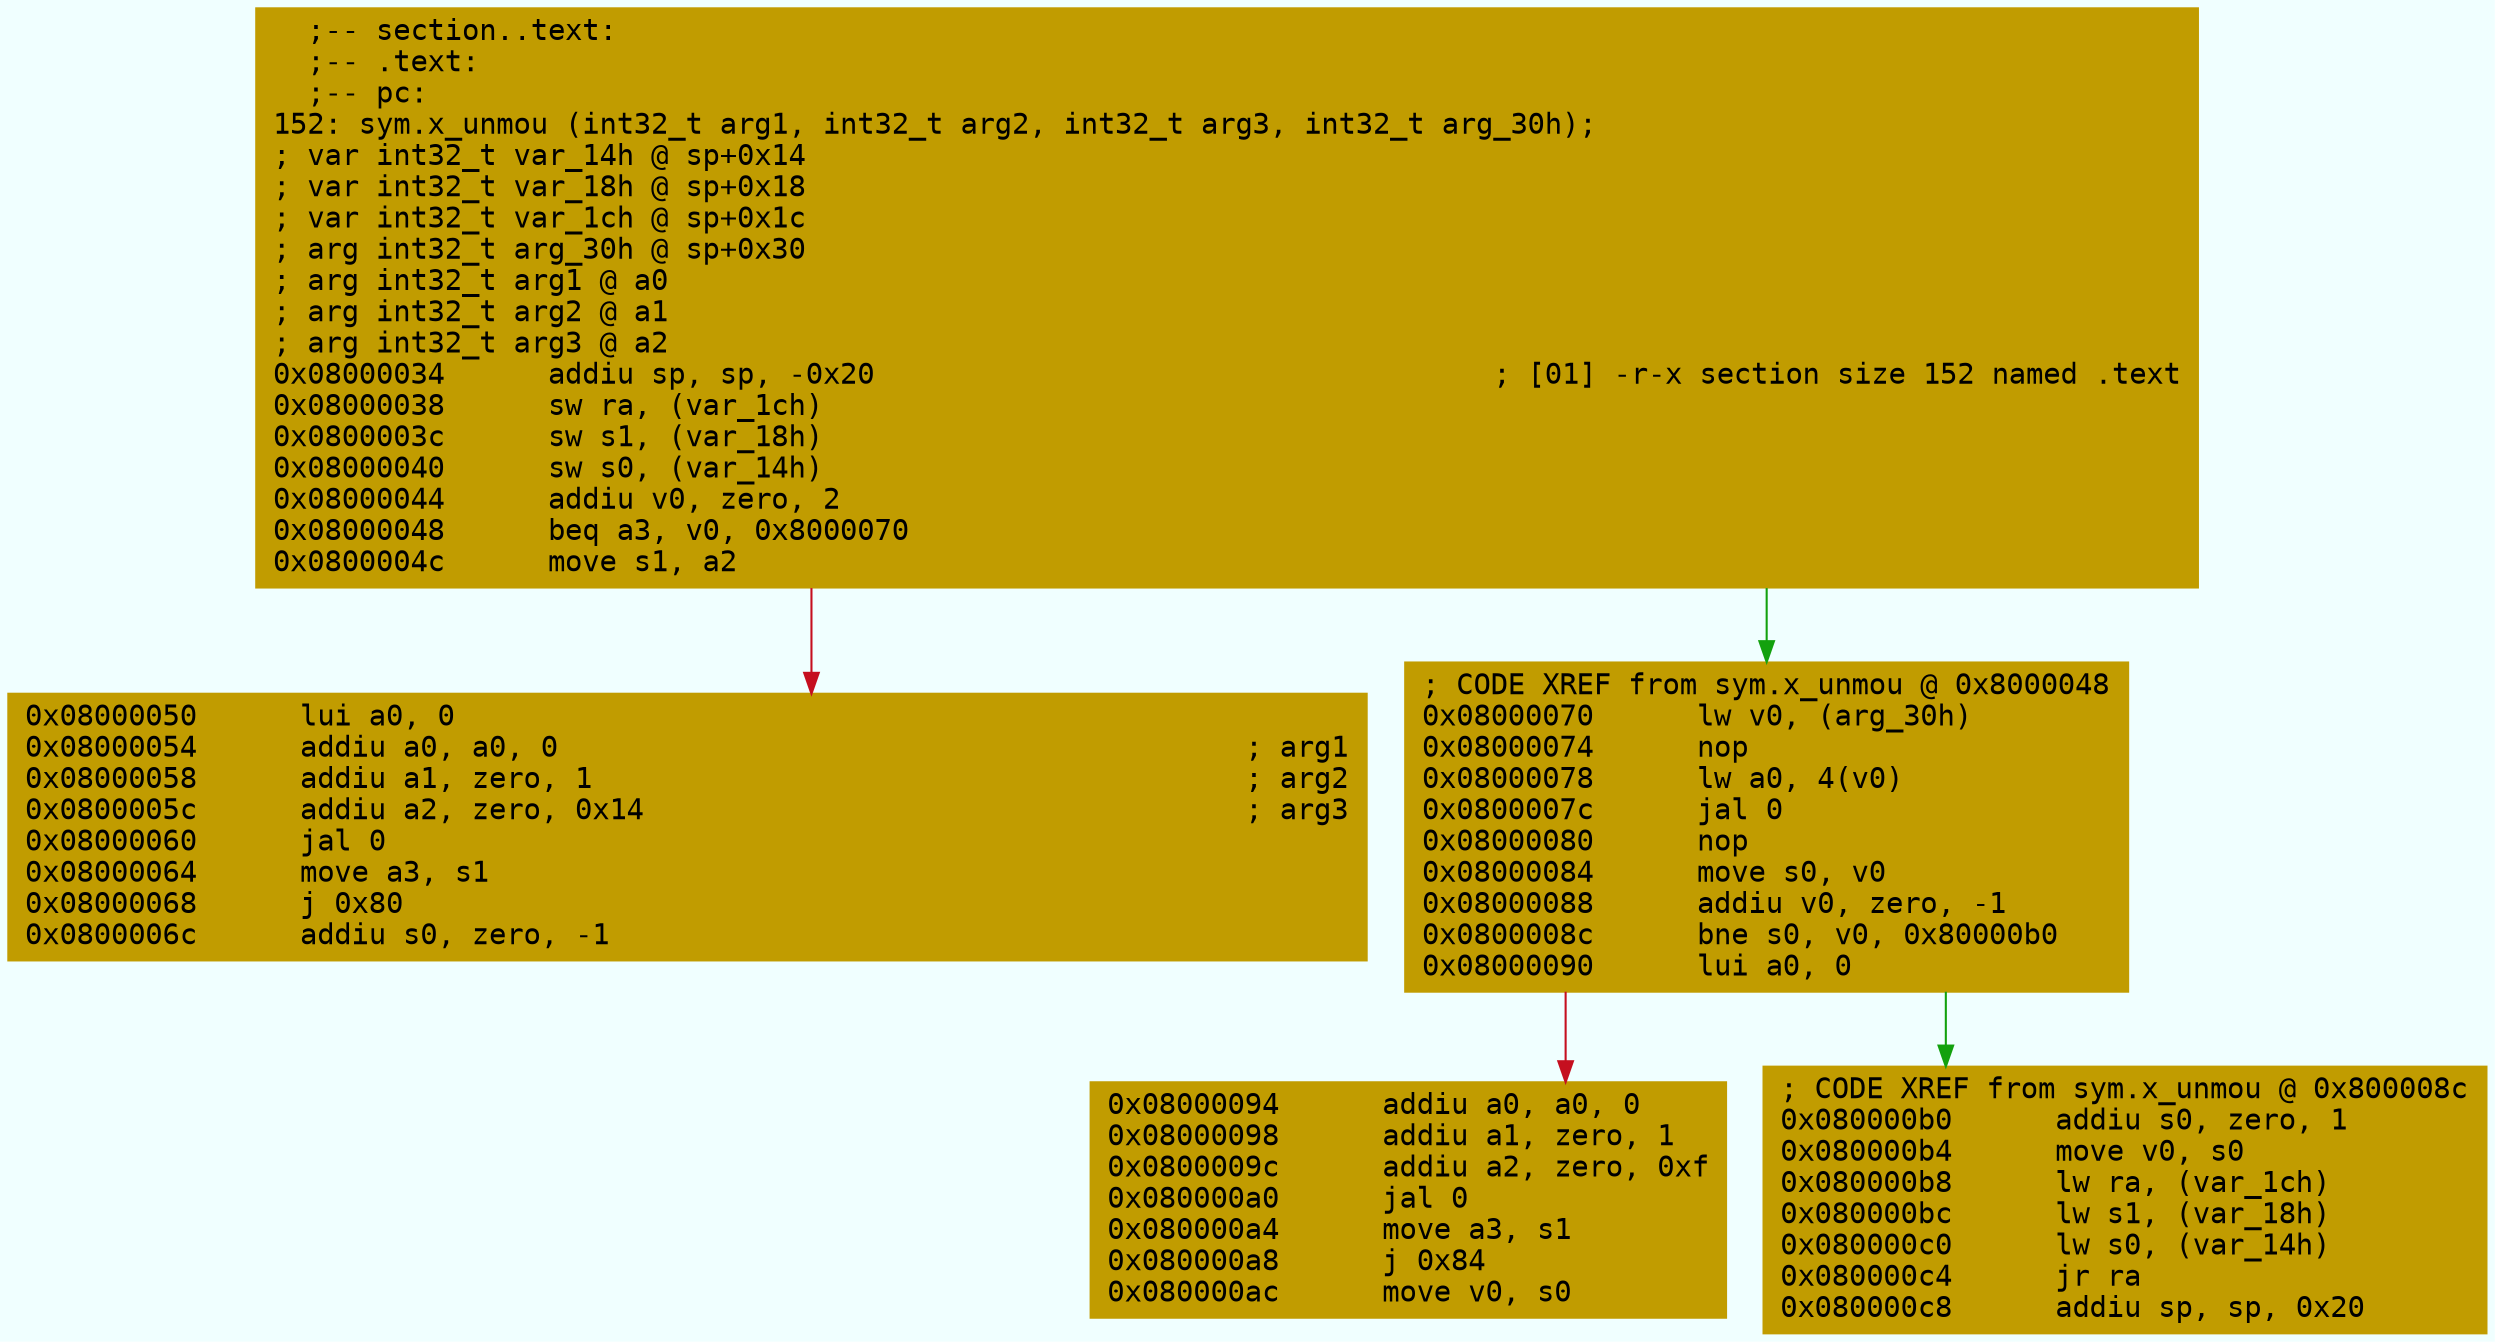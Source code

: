 digraph code {
	graph [bgcolor=azure fontsize=8 fontname="Courier" splines="ortho"];
	node [fillcolor=gray style=filled shape=box];
	edge [arrowhead="normal"];
	"0x08000034" [URL="sym.x_unmou/0x08000034", fillcolor="#c19c00",color="#c19c00", fontname="Courier",label="  ;-- section..text:\l  ;-- .text:\l  ;-- pc:\l152: sym.x_unmou (int32_t arg1, int32_t arg2, int32_t arg3, int32_t arg_30h);\l; var int32_t var_14h @ sp+0x14\l; var int32_t var_18h @ sp+0x18\l; var int32_t var_1ch @ sp+0x1c\l; arg int32_t arg_30h @ sp+0x30\l; arg int32_t arg1 @ a0\l; arg int32_t arg2 @ a1\l; arg int32_t arg3 @ a2\l0x08000034      addiu sp, sp, -0x20                                    ; [01] -r-x section size 152 named .text\l0x08000038      sw ra, (var_1ch)\l0x0800003c      sw s1, (var_18h)\l0x08000040      sw s0, (var_14h)\l0x08000044      addiu v0, zero, 2\l0x08000048      beq a3, v0, 0x8000070\l0x0800004c      move s1, a2\l"]
	"0x08000050" [URL="sym.x_unmou/0x08000050", fillcolor="#c19c00",color="#c19c00", fontname="Courier",label="0x08000050      lui a0, 0\l0x08000054      addiu a0, a0, 0                                        ; arg1\l0x08000058      addiu a1, zero, 1                                      ; arg2\l0x0800005c      addiu a2, zero, 0x14                                   ; arg3\l0x08000060      jal 0\l0x08000064      move a3, s1\l0x08000068      j 0x80\l0x0800006c      addiu s0, zero, -1\l"]
	"0x08000070" [URL="sym.x_unmou/0x08000070", fillcolor="#c19c00",color="#c19c00", fontname="Courier",label="; CODE XREF from sym.x_unmou @ 0x8000048\l0x08000070      lw v0, (arg_30h)\l0x08000074      nop\l0x08000078      lw a0, 4(v0)\l0x0800007c      jal 0\l0x08000080      nop\l0x08000084      move s0, v0\l0x08000088      addiu v0, zero, -1\l0x0800008c      bne s0, v0, 0x80000b0\l0x08000090      lui a0, 0\l"]
	"0x08000094" [URL="sym.x_unmou/0x08000094", fillcolor="#c19c00",color="#c19c00", fontname="Courier",label="0x08000094      addiu a0, a0, 0\l0x08000098      addiu a1, zero, 1\l0x0800009c      addiu a2, zero, 0xf\l0x080000a0      jal 0\l0x080000a4      move a3, s1\l0x080000a8      j 0x84\l0x080000ac      move v0, s0\l"]
	"0x080000b0" [URL="sym.x_unmou/0x080000b0", fillcolor="#c19c00",color="#c19c00", fontname="Courier",label="; CODE XREF from sym.x_unmou @ 0x800008c\l0x080000b0      addiu s0, zero, 1\l0x080000b4      move v0, s0\l0x080000b8      lw ra, (var_1ch)\l0x080000bc      lw s1, (var_18h)\l0x080000c0      lw s0, (var_14h)\l0x080000c4      jr ra\l0x080000c8      addiu sp, sp, 0x20\l"]
        "0x08000034" -> "0x08000070" [color="#13a10e"];
        "0x08000034" -> "0x08000050" [color="#c50f1f"];
        "0x08000070" -> "0x080000b0" [color="#13a10e"];
        "0x08000070" -> "0x08000094" [color="#c50f1f"];
}
